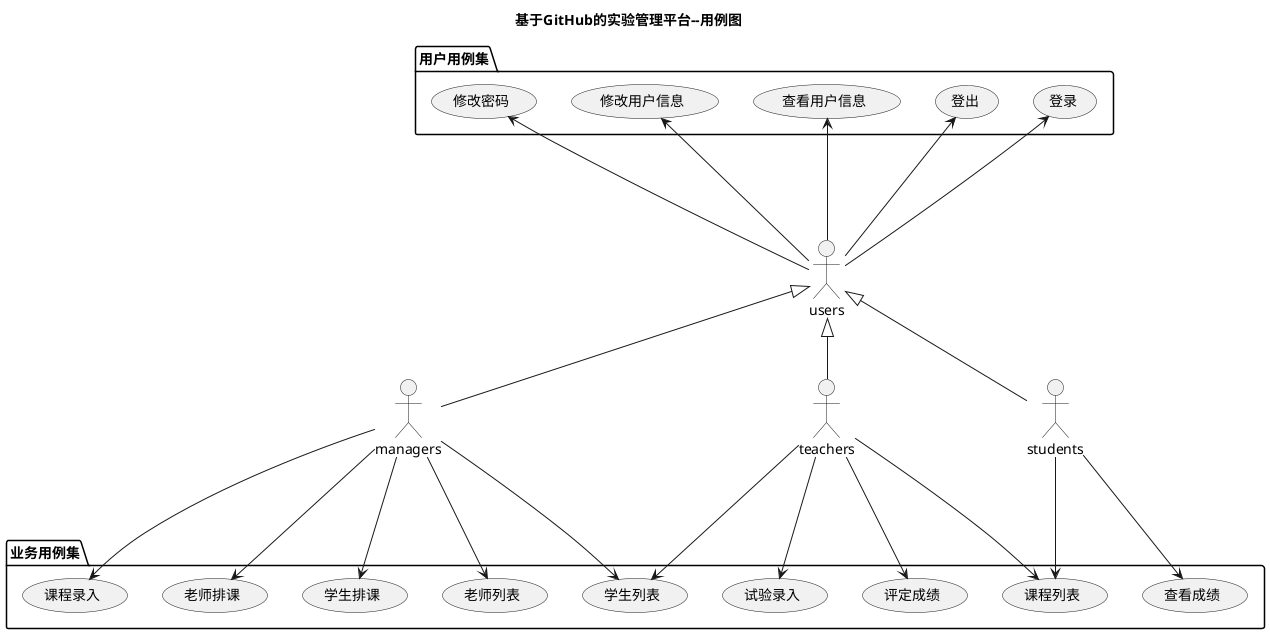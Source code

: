 @startuml
title 基于GitHub的实验管理平台--用例图

actor users
actor managers
actor teachers
actor students

users <|-- teachers
users <|-- students
users <|-- managers

package 用户用例集 {
users --up-> (登录)
users --up-> (登出)
users --up-> (查看用户信息)
users --up-> (修改用户信息)
users --up-> (修改密码)
}

package 业务用例集 {
managers ---> (课程录入)
managers ---> (老师排课)
managers ---> (学生排课)
managers ---> (老师列表)
managers ---> (学生列表)

teachers ---> (试验录入)
teachers ---> (评定成绩)
teachers ---> (学生列表)
teachers ---> (课程列表)

students ---> (查看成绩)
students ---> (课程列表)

}

@enduml
